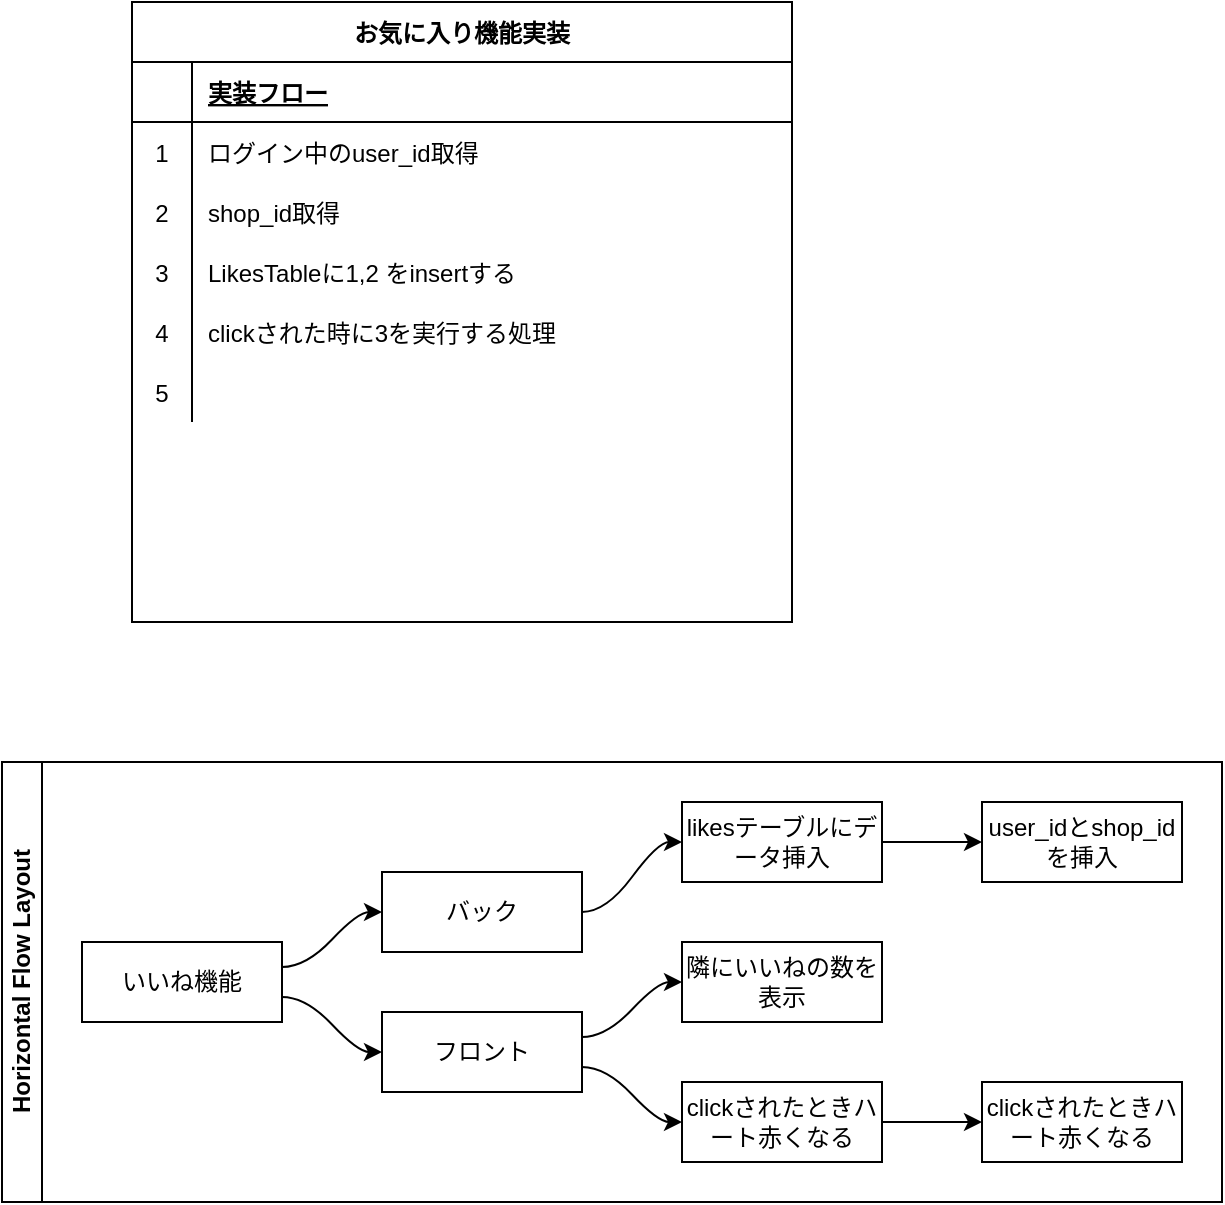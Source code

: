 <mxfile>
    <diagram id="YtI17mVBC08J1tX6Bq_n" name="ページ1">
        <mxGraphModel dx="762" dy="487" grid="1" gridSize="10" guides="1" tooltips="1" connect="1" arrows="1" fold="1" page="1" pageScale="1" pageWidth="827" pageHeight="1169" math="0" shadow="0">
            <root>
                <mxCell id="0"/>
                <mxCell id="1" parent="0"/>
                <mxCell id="2" value="お気に入り機能実装" style="shape=table;startSize=30;container=1;collapsible=1;childLayout=tableLayout;fixedRows=1;rowLines=0;fontStyle=1;align=center;resizeLast=1;" parent="1" vertex="1">
                    <mxGeometry x="110" y="80" width="330" height="310" as="geometry"/>
                </mxCell>
                <mxCell id="3" value="" style="shape=partialRectangle;collapsible=0;dropTarget=0;pointerEvents=0;fillColor=none;top=0;left=0;bottom=1;right=0;points=[[0,0.5],[1,0.5]];portConstraint=eastwest;" parent="2" vertex="1">
                    <mxGeometry y="30" width="330" height="30" as="geometry"/>
                </mxCell>
                <mxCell id="4" value="" style="shape=partialRectangle;connectable=0;fillColor=none;top=0;left=0;bottom=0;right=0;fontStyle=1;overflow=hidden;" parent="3" vertex="1">
                    <mxGeometry width="30" height="30" as="geometry"/>
                </mxCell>
                <mxCell id="5" value="実装フロー" style="shape=partialRectangle;connectable=0;fillColor=none;top=0;left=0;bottom=0;right=0;align=left;spacingLeft=6;fontStyle=5;overflow=hidden;" parent="3" vertex="1">
                    <mxGeometry x="30" width="300" height="30" as="geometry"/>
                </mxCell>
                <mxCell id="6" value="" style="shape=partialRectangle;collapsible=0;dropTarget=0;pointerEvents=0;fillColor=none;top=0;left=0;bottom=0;right=0;points=[[0,0.5],[1,0.5]];portConstraint=eastwest;" parent="2" vertex="1">
                    <mxGeometry y="60" width="330" height="30" as="geometry"/>
                </mxCell>
                <mxCell id="7" value="1" style="shape=partialRectangle;connectable=0;fillColor=none;top=0;left=0;bottom=0;right=0;editable=1;overflow=hidden;" parent="6" vertex="1">
                    <mxGeometry width="30" height="30" as="geometry"/>
                </mxCell>
                <mxCell id="8" value="ログイン中のuser_id取得" style="shape=partialRectangle;connectable=0;fillColor=none;top=0;left=0;bottom=0;right=0;align=left;spacingLeft=6;overflow=hidden;" parent="6" vertex="1">
                    <mxGeometry x="30" width="300" height="30" as="geometry"/>
                </mxCell>
                <mxCell id="9" value="" style="shape=partialRectangle;collapsible=0;dropTarget=0;pointerEvents=0;fillColor=none;top=0;left=0;bottom=0;right=0;points=[[0,0.5],[1,0.5]];portConstraint=eastwest;" parent="2" vertex="1">
                    <mxGeometry y="90" width="330" height="30" as="geometry"/>
                </mxCell>
                <mxCell id="10" value="2" style="shape=partialRectangle;connectable=0;fillColor=none;top=0;left=0;bottom=0;right=0;editable=1;overflow=hidden;" parent="9" vertex="1">
                    <mxGeometry width="30" height="30" as="geometry"/>
                </mxCell>
                <mxCell id="11" value="shop_id取得" style="shape=partialRectangle;connectable=0;fillColor=none;top=0;left=0;bottom=0;right=0;align=left;spacingLeft=6;overflow=hidden;" parent="9" vertex="1">
                    <mxGeometry x="30" width="300" height="30" as="geometry"/>
                </mxCell>
                <mxCell id="12" value="" style="shape=partialRectangle;collapsible=0;dropTarget=0;pointerEvents=0;fillColor=none;top=0;left=0;bottom=0;right=0;points=[[0,0.5],[1,0.5]];portConstraint=eastwest;" parent="2" vertex="1">
                    <mxGeometry y="120" width="330" height="30" as="geometry"/>
                </mxCell>
                <mxCell id="13" value="3" style="shape=partialRectangle;connectable=0;fillColor=none;top=0;left=0;bottom=0;right=0;editable=1;overflow=hidden;" parent="12" vertex="1">
                    <mxGeometry width="30" height="30" as="geometry"/>
                </mxCell>
                <mxCell id="14" value="LikesTableに1,2 をinsertする" style="shape=partialRectangle;connectable=0;fillColor=none;top=0;left=0;bottom=0;right=0;align=left;spacingLeft=6;overflow=hidden;" parent="12" vertex="1">
                    <mxGeometry x="30" width="300" height="30" as="geometry"/>
                </mxCell>
                <mxCell id="16" value="" style="shape=partialRectangle;collapsible=0;dropTarget=0;pointerEvents=0;fillColor=none;top=0;left=0;bottom=0;right=0;points=[[0,0.5],[1,0.5]];portConstraint=eastwest;" parent="2" vertex="1">
                    <mxGeometry y="150" width="330" height="30" as="geometry"/>
                </mxCell>
                <mxCell id="17" value="4" style="shape=partialRectangle;connectable=0;fillColor=none;top=0;left=0;bottom=0;right=0;editable=1;overflow=hidden;" parent="16" vertex="1">
                    <mxGeometry width="30" height="30" as="geometry"/>
                </mxCell>
                <mxCell id="18" value="clickされた時に3を実行する処理" style="shape=partialRectangle;connectable=0;fillColor=none;top=0;left=0;bottom=0;right=0;align=left;spacingLeft=6;overflow=hidden;" parent="16" vertex="1">
                    <mxGeometry x="30" width="300" height="30" as="geometry"/>
                </mxCell>
                <mxCell id="19" value="" style="shape=partialRectangle;collapsible=0;dropTarget=0;pointerEvents=0;fillColor=none;top=0;left=0;bottom=0;right=0;points=[[0,0.5],[1,0.5]];portConstraint=eastwest;" parent="2" vertex="1">
                    <mxGeometry y="180" width="330" height="30" as="geometry"/>
                </mxCell>
                <mxCell id="20" value="5" style="shape=partialRectangle;connectable=0;fillColor=none;top=0;left=0;bottom=0;right=0;editable=1;overflow=hidden;" parent="19" vertex="1">
                    <mxGeometry width="30" height="30" as="geometry"/>
                </mxCell>
                <mxCell id="21" value="" style="shape=partialRectangle;connectable=0;fillColor=none;top=0;left=0;bottom=0;right=0;align=left;spacingLeft=6;overflow=hidden;" parent="19" vertex="1">
                    <mxGeometry x="30" width="300" height="30" as="geometry"/>
                </mxCell>
                <mxCell id="22" value="Horizontal Flow Layout" style="swimlane;html=1;startSize=20;horizontal=0;childLayout=flowLayout;flowOrientation=west;resizable=0;interRankCellSpacing=50;containerType=tree;" vertex="1" parent="1">
                    <mxGeometry x="45" y="460" width="610" height="220" as="geometry"/>
                </mxCell>
                <mxCell id="23" value="いいね機能" style="whiteSpace=wrap;html=1;" vertex="1" parent="22">
                    <mxGeometry x="40" y="90" width="100" height="40" as="geometry"/>
                </mxCell>
                <mxCell id="24" value="フロント" style="whiteSpace=wrap;html=1;" vertex="1" parent="22">
                    <mxGeometry x="190" y="125" width="100" height="40" as="geometry"/>
                </mxCell>
                <mxCell id="25" value="" style="html=1;curved=1;noEdgeStyle=1;orthogonal=1;" edge="1" parent="22" source="23" target="24">
                    <mxGeometry relative="1" as="geometry">
                        <Array as="points">
                            <mxPoint x="152" y="117.5"/>
                            <mxPoint x="178" y="145"/>
                        </Array>
                    </mxGeometry>
                </mxCell>
                <mxCell id="26" value="バック" style="whiteSpace=wrap;html=1;" vertex="1" parent="22">
                    <mxGeometry x="190" y="55" width="100" height="40" as="geometry"/>
                </mxCell>
                <mxCell id="27" value="" style="html=1;curved=1;noEdgeStyle=1;orthogonal=1;" edge="1" parent="22" source="23" target="26">
                    <mxGeometry relative="1" as="geometry">
                        <Array as="points">
                            <mxPoint x="152" y="102.5"/>
                            <mxPoint x="178" y="75"/>
                        </Array>
                    </mxGeometry>
                </mxCell>
                <mxCell id="57" value="" style="html=1;curved=1;noEdgeStyle=1;orthogonal=1;" edge="1" target="58" source="26" parent="22">
                    <mxGeometry relative="1" as="geometry">
                        <mxPoint x="545" y="722.5" as="sourcePoint"/>
                        <Array as="points">
                            <mxPoint x="302" y="75"/>
                            <mxPoint x="328" y="40"/>
                        </Array>
                    </mxGeometry>
                </mxCell>
                <mxCell id="58" value="likesテーブルにデータ挿入" style="whiteSpace=wrap;html=1;" vertex="1" parent="22">
                    <mxGeometry x="340" y="20" width="100" height="40" as="geometry"/>
                </mxCell>
                <mxCell id="59" value="" style="html=1;curved=1;noEdgeStyle=1;orthogonal=1;" edge="1" target="60" source="24" parent="22">
                    <mxGeometry relative="1" as="geometry">
                        <mxPoint x="615" y="640" as="sourcePoint"/>
                        <Array as="points">
                            <mxPoint x="302" y="152.5"/>
                            <mxPoint x="328" y="180"/>
                        </Array>
                    </mxGeometry>
                </mxCell>
                <mxCell id="60" value="clickされたときハート赤くなる" style="whiteSpace=wrap;html=1;" vertex="1" parent="22">
                    <mxGeometry x="340" y="160" width="100" height="40" as="geometry"/>
                </mxCell>
                <mxCell id="61" value="" style="html=1;curved=1;noEdgeStyle=1;orthogonal=1;" edge="1" target="62" source="24" parent="22">
                    <mxGeometry relative="1" as="geometry">
                        <mxPoint x="575" y="662.5" as="sourcePoint"/>
                        <Array as="points">
                            <mxPoint x="302" y="137.5"/>
                            <mxPoint x="328" y="110"/>
                        </Array>
                    </mxGeometry>
                </mxCell>
                <mxCell id="62" value="隣にいいねの数を表示" style="whiteSpace=wrap;html=1;" vertex="1" parent="22">
                    <mxGeometry x="340" y="90" width="100" height="40" as="geometry"/>
                </mxCell>
                <mxCell id="67" value="" style="html=1;curved=1;noEdgeStyle=1;orthogonal=1;" edge="1" target="68" source="58" parent="22">
                    <mxGeometry relative="1" as="geometry">
                        <mxPoint x="415" y="575" as="sourcePoint"/>
                        <Array as="points">
                            <mxPoint x="452" y="40"/>
                            <mxPoint x="478" y="40"/>
                        </Array>
                    </mxGeometry>
                </mxCell>
                <mxCell id="68" value="user_idとshop_idを挿入" style="whiteSpace=wrap;html=1;" vertex="1" parent="22">
                    <mxGeometry x="490" y="20" width="100" height="40" as="geometry"/>
                </mxCell>
                <mxCell id="69" value="" style="html=1;curved=1;noEdgeStyle=1;orthogonal=1;" edge="1" target="70" source="60" parent="22">
                    <mxGeometry relative="1" as="geometry">
                        <mxPoint x="375" y="632.5" as="sourcePoint"/>
                        <Array as="points">
                            <mxPoint x="452" y="180"/>
                            <mxPoint x="478" y="180"/>
                        </Array>
                    </mxGeometry>
                </mxCell>
                <mxCell id="70" value="clickされたときハート赤くなる" style="whiteSpace=wrap;html=1;" vertex="1" parent="22">
                    <mxGeometry x="490" y="160" width="100" height="40" as="geometry"/>
                </mxCell>
            </root>
        </mxGraphModel>
    </diagram>
</mxfile>